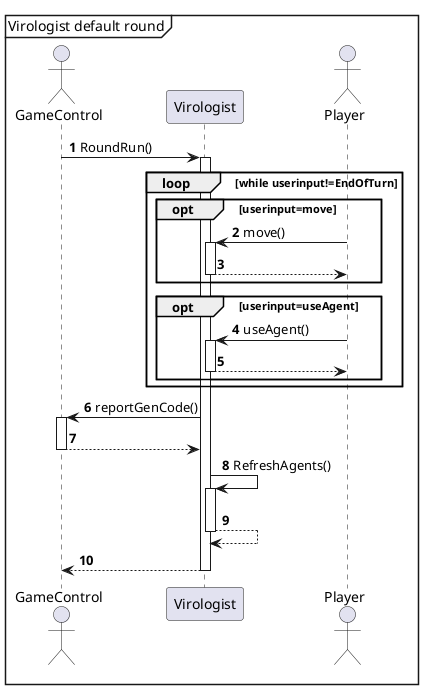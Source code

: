 @startuml
'https://plantuml.com/sequence-diagram

autonumber

mainframe Virologist default round

actor GameControl
GameControl -> Virologist: RoundRun()
Activate Virologist
loop while userinput!=EndOfTurn
    actor Player
    opt userinput=move
        Player->Virologist:move()
        Activate Virologist
        Virologist-->Player
        Deactivate Virologist
    end
    opt userinput=useAgent
        Player->Virologist:useAgent()
        Activate Virologist
        Virologist-->Player
        Deactivate Virologist
    end
end
Virologist->GameControl:reportGenCode()
Activate GameControl


GameControl-->Virologist
deactivate GameControl


Virologist->Virologist: RefreshAgents()
Activate Virologist
Virologist-->Virologist
deactivate Virologist


Virologist-->GameControl
Deactivate Virologist



@enduml
